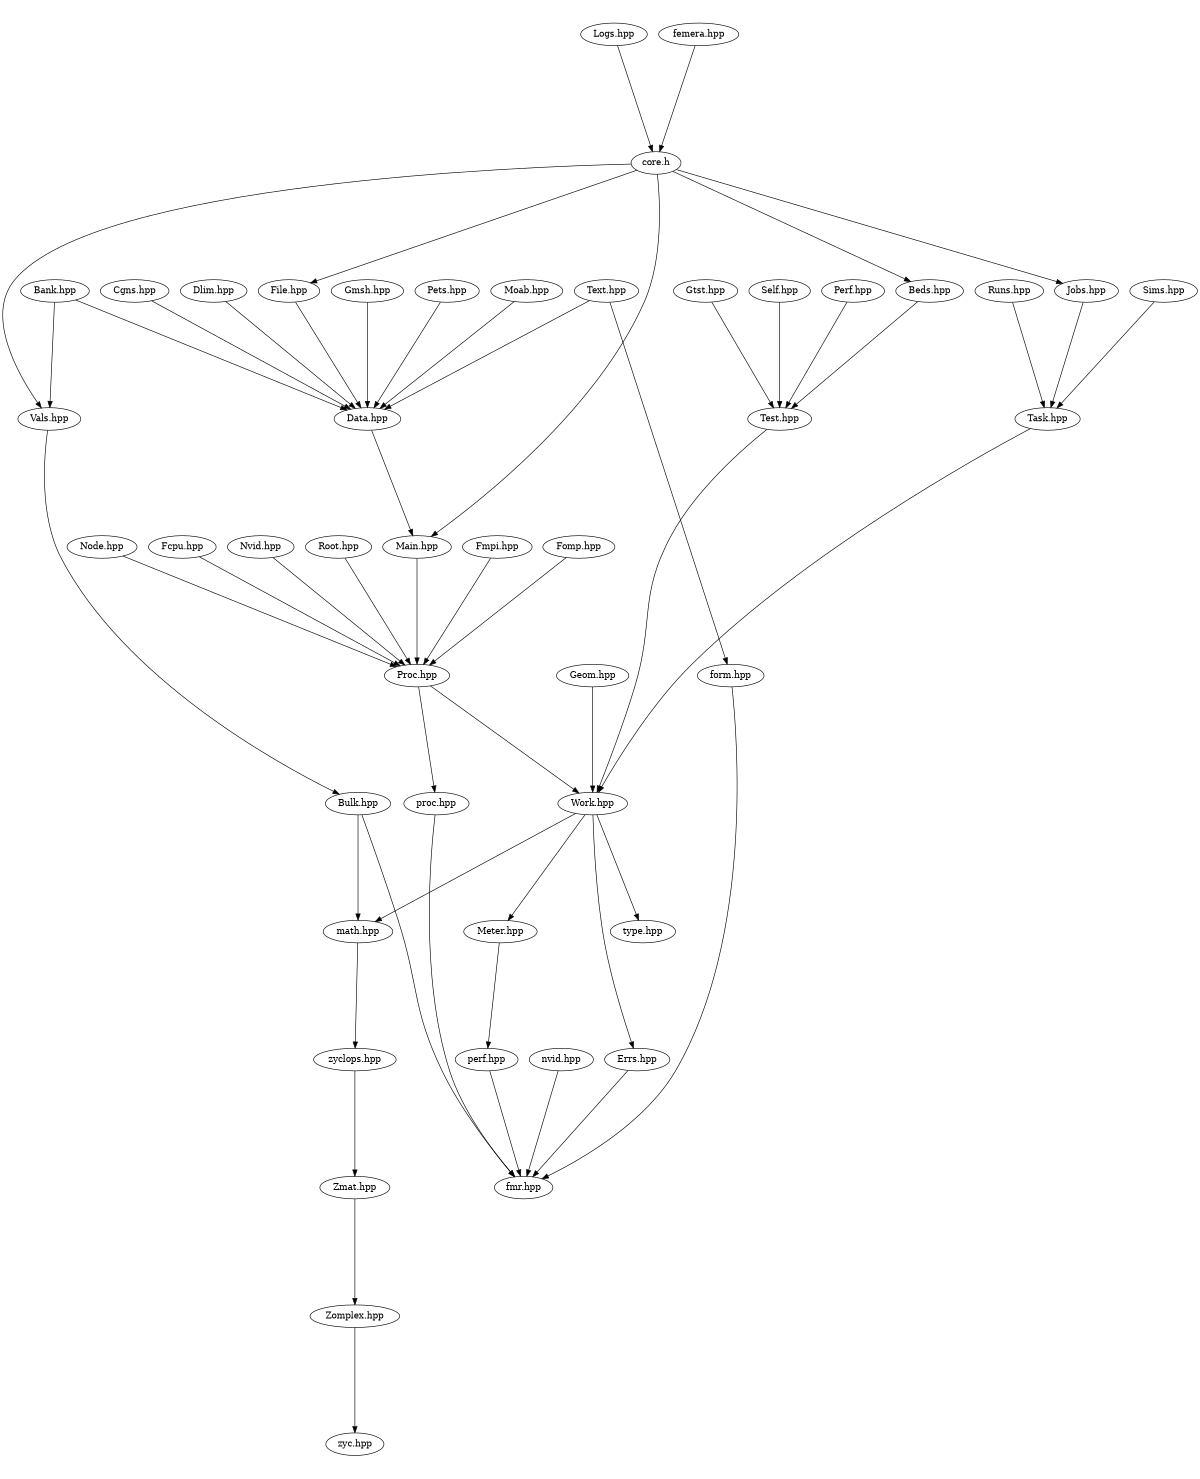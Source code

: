 digraph "source tree" {
    overlap=scale;
    size="8,10";
    ratio="fill";
    fontsize="16";
    fontname="Helvetica";
	clusterrank="local";
	"Zmat.hpp" -> "Zomplex.hpp"
	"Meter.hpp" -> "perf.hpp"
	"Work.hpp" -> "Errs.hpp"
	"Proc.hpp" -> "proc.hpp"
	"Nvid.hpp" -> "Proc.hpp"
	"Root.hpp" -> "Proc.hpp"
	"Perf.hpp" -> "Test.hpp"
	"core.h" -> "Main.hpp"
	"nvid.hpp" -> "fmr.hpp"
	"perf.hpp" -> "fmr.hpp"
	"Work.hpp" -> "math.hpp"
	"Bulk.hpp" -> "math.hpp"
	"Fmpi.hpp" -> "Proc.hpp"
	"Test.hpp" -> "Work.hpp"
	"Fomp.hpp" -> "Proc.hpp"
	"Data.hpp" -> "Main.hpp"
	"zyclops.hpp" -> "Zmat.hpp"
	"Text.hpp" -> "form.hpp"
	"core.h" -> "Beds.hpp"
	"Errs.hpp" -> "fmr.hpp"
	"Task.hpp" -> "Work.hpp"
	"Gmsh.hpp" -> "Data.hpp"
	"Node.hpp" -> "Proc.hpp"
	"Geom.hpp" -> "Work.hpp"
	"File.hpp" -> "Data.hpp"
	"Vals.hpp" -> "Bulk.hpp"
	"core.h" -> "Vals.hpp"
	"Beds.hpp" -> "Test.hpp"
	"form.hpp" -> "fmr.hpp"
	"Gtst.hpp" -> "Test.hpp"
	"Work.hpp" -> "Meter.hpp"
	"Runs.hpp" -> "Task.hpp"
	"proc.hpp" -> "fmr.hpp"
	"math.hpp" -> "zyclops.hpp"
	"Pets.hpp" -> "Data.hpp"
	"Text.hpp" -> "Data.hpp"
	"Logs.hpp" -> "core.h"
	"Work.hpp" -> "type.hpp"
	"Fcpu.hpp" -> "Proc.hpp"
	"Moab.hpp" -> "Data.hpp"
	"Cgns.hpp" -> "Data.hpp"
	"core.h" -> "File.hpp"
	"Bulk.hpp" -> "fmr.hpp"
	"Self.hpp" -> "Test.hpp"
	"core.h" -> "Jobs.hpp"
	"Bank.hpp" -> "Vals.hpp"
	"Zomplex.hpp" -> "zyc.hpp"
	"Proc.hpp" -> "Work.hpp"
	"Sims.hpp" -> "Task.hpp"
	"femera.hpp" -> "core.h"
	"Bank.hpp" -> "Data.hpp"
	"Dlim.hpp" -> "Data.hpp"
	"Main.hpp" -> "Proc.hpp"
	"Jobs.hpp" -> "Task.hpp"
}
